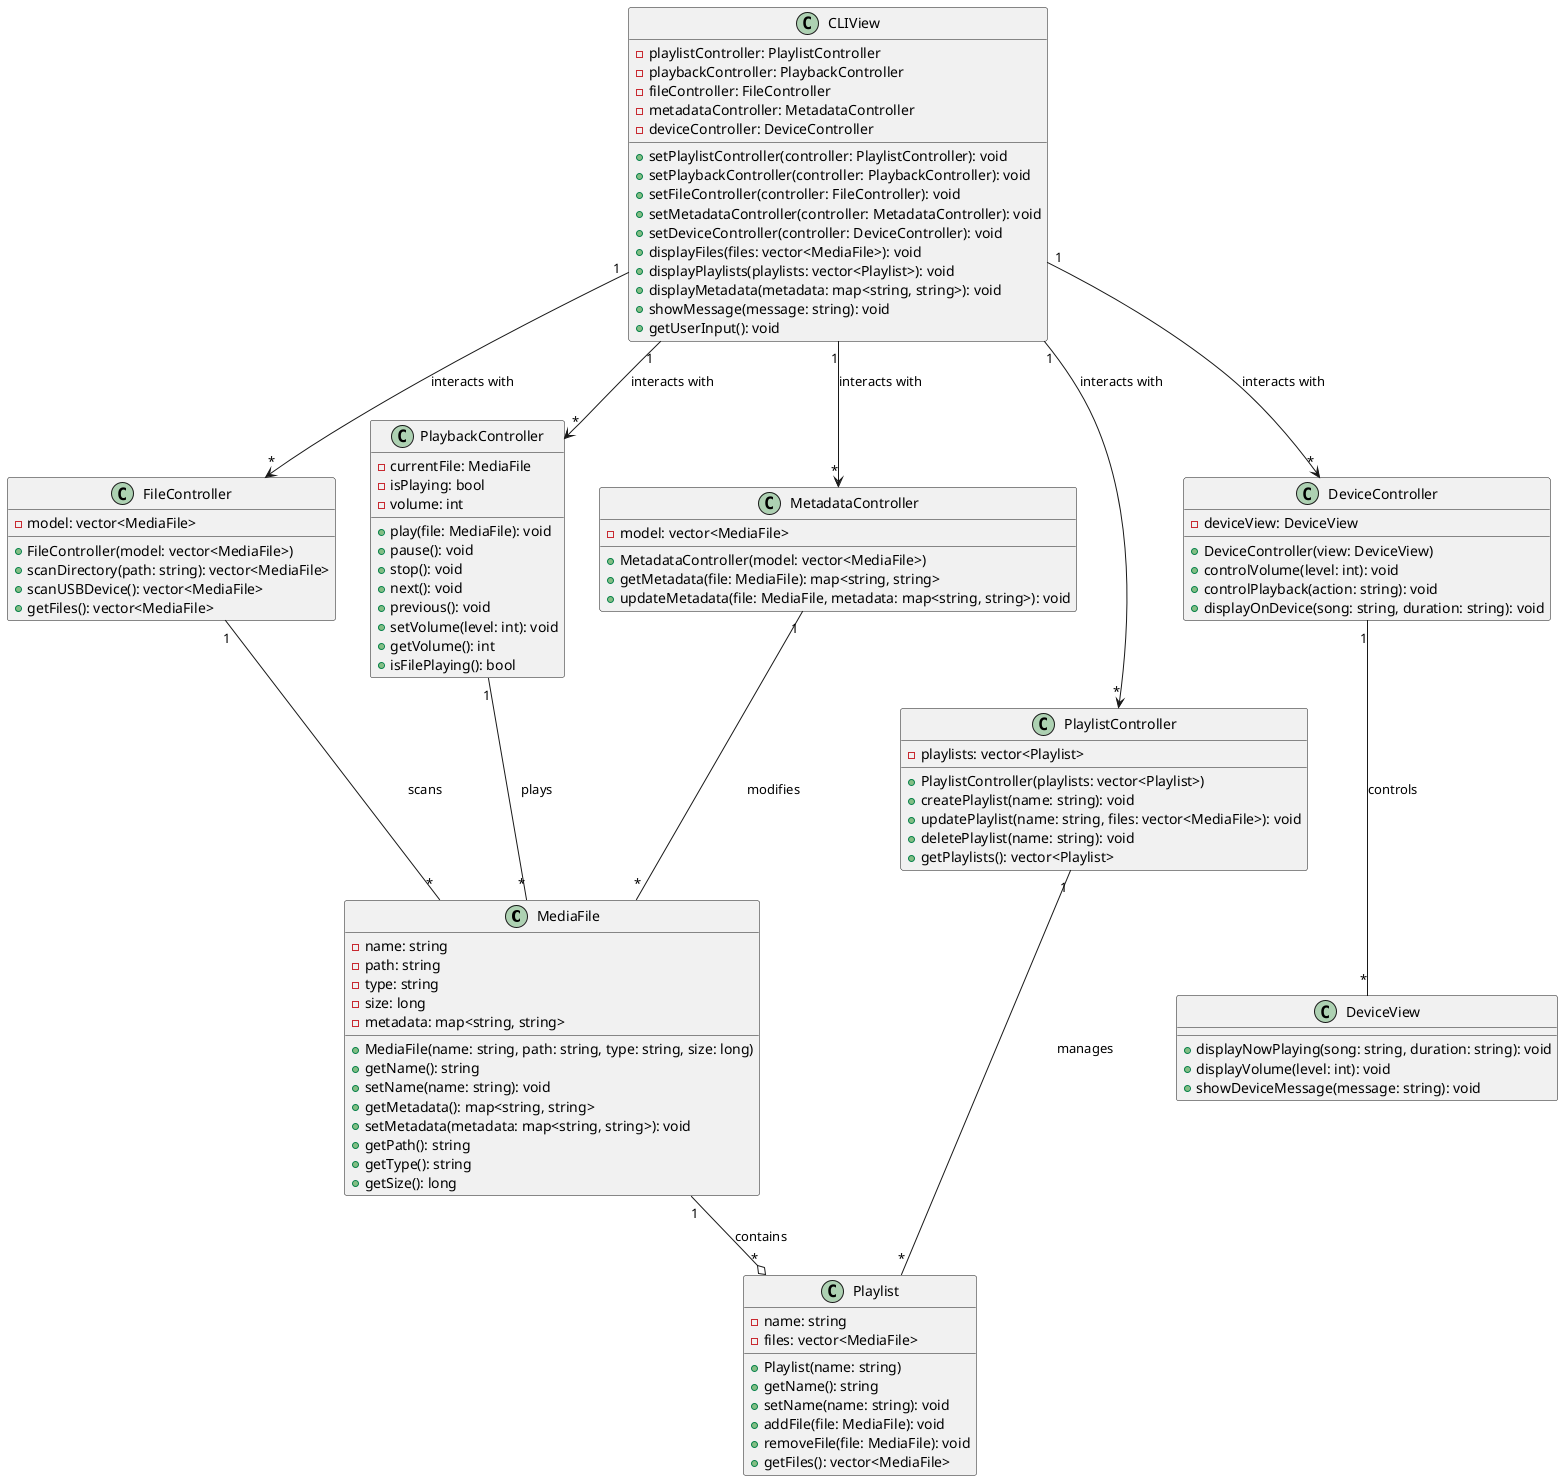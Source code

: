 @startuml ClassDiagram

class MediaFile {
    - name: string
    - path: string
    - type: string
    - size: long
    - metadata: map<string, string>
    + MediaFile(name: string, path: string, type: string, size: long)
    + getName(): string
    + setName(name: string): void
    + getMetadata(): map<string, string>
    + setMetadata(metadata: map<string, string>): void
    + getPath(): string
    + getType(): string
    + getSize(): long
}

class Playlist {
    - name: string
    - files: vector<MediaFile>
    + Playlist(name: string)
    + getName(): string
    + setName(name: string): void
    + addFile(file: MediaFile): void
    + removeFile(file: MediaFile): void
    + getFiles(): vector<MediaFile>
}

class CLIView {
    - playlistController: PlaylistController
    - playbackController: PlaybackController
    - fileController: FileController
    - metadataController: MetadataController
    - deviceController: DeviceController
    + setPlaylistController(controller: PlaylistController): void
    + setPlaybackController(controller: PlaybackController): void
    + setFileController(controller: FileController): void
    + setMetadataController(controller: MetadataController): void
    + setDeviceController(controller: DeviceController): void
    + displayFiles(files: vector<MediaFile>): void
    + displayPlaylists(playlists: vector<Playlist>): void
    + displayMetadata(metadata: map<string, string>): void
    + showMessage(message: string): void
    + getUserInput(): void
}

class FileController {
    - model: vector<MediaFile>
    + FileController(model: vector<MediaFile>)
    + scanDirectory(path: string): vector<MediaFile>
    + scanUSBDevice(): vector<MediaFile>
    + getFiles(): vector<MediaFile>
}

class PlaybackController {
    - currentFile: MediaFile
    - isPlaying: bool
    - volume: int
    + play(file: MediaFile): void
    + pause(): void
    + stop(): void
    + next(): void
    + previous(): void
    + setVolume(level: int): void
    + getVolume(): int
    + isFilePlaying(): bool
}

class MetadataController {
    - model: vector<MediaFile>
    + MetadataController(model: vector<MediaFile>)
    + getMetadata(file: MediaFile): map<string, string>
    + updateMetadata(file: MediaFile, metadata: map<string, string>): void
}

class PlaylistController {
    - playlists: vector<Playlist>
    + PlaylistController(playlists: vector<Playlist>)
    + createPlaylist(name: string): void
    + updatePlaylist(name: string, files: vector<MediaFile>): void
    + deletePlaylist(name: string): void
    + getPlaylists(): vector<Playlist>
}

class DeviceView {
    + displayNowPlaying(song: string, duration: string): void
    + displayVolume(level: int): void
    + showDeviceMessage(message: string): void
}

class DeviceController {
    - deviceView: DeviceView
    + DeviceController(view: DeviceView)
    + controlVolume(level: int): void
    + controlPlayback(action: string): void
    + displayOnDevice(song: string, duration: string): void
}

MediaFile "1" --o "*" Playlist : contains
PlaylistController "1" -- "*" Playlist : manages
MetadataController "1" -- "*" MediaFile : modifies
FileController "1" -- "*" MediaFile : scans
PlaybackController "1" -- "*" MediaFile : plays
DeviceController "1" -- "*" DeviceView : controls

CLIView "1" --> "*" PlaylistController : interacts with
CLIView "1" --> "*" PlaybackController : interacts with
CLIView "1" --> "*" MetadataController : interacts with
CLIView "1" --> "*" FileController : interacts with
CLIView "1" --> "*" DeviceController : interacts with

@enduml
